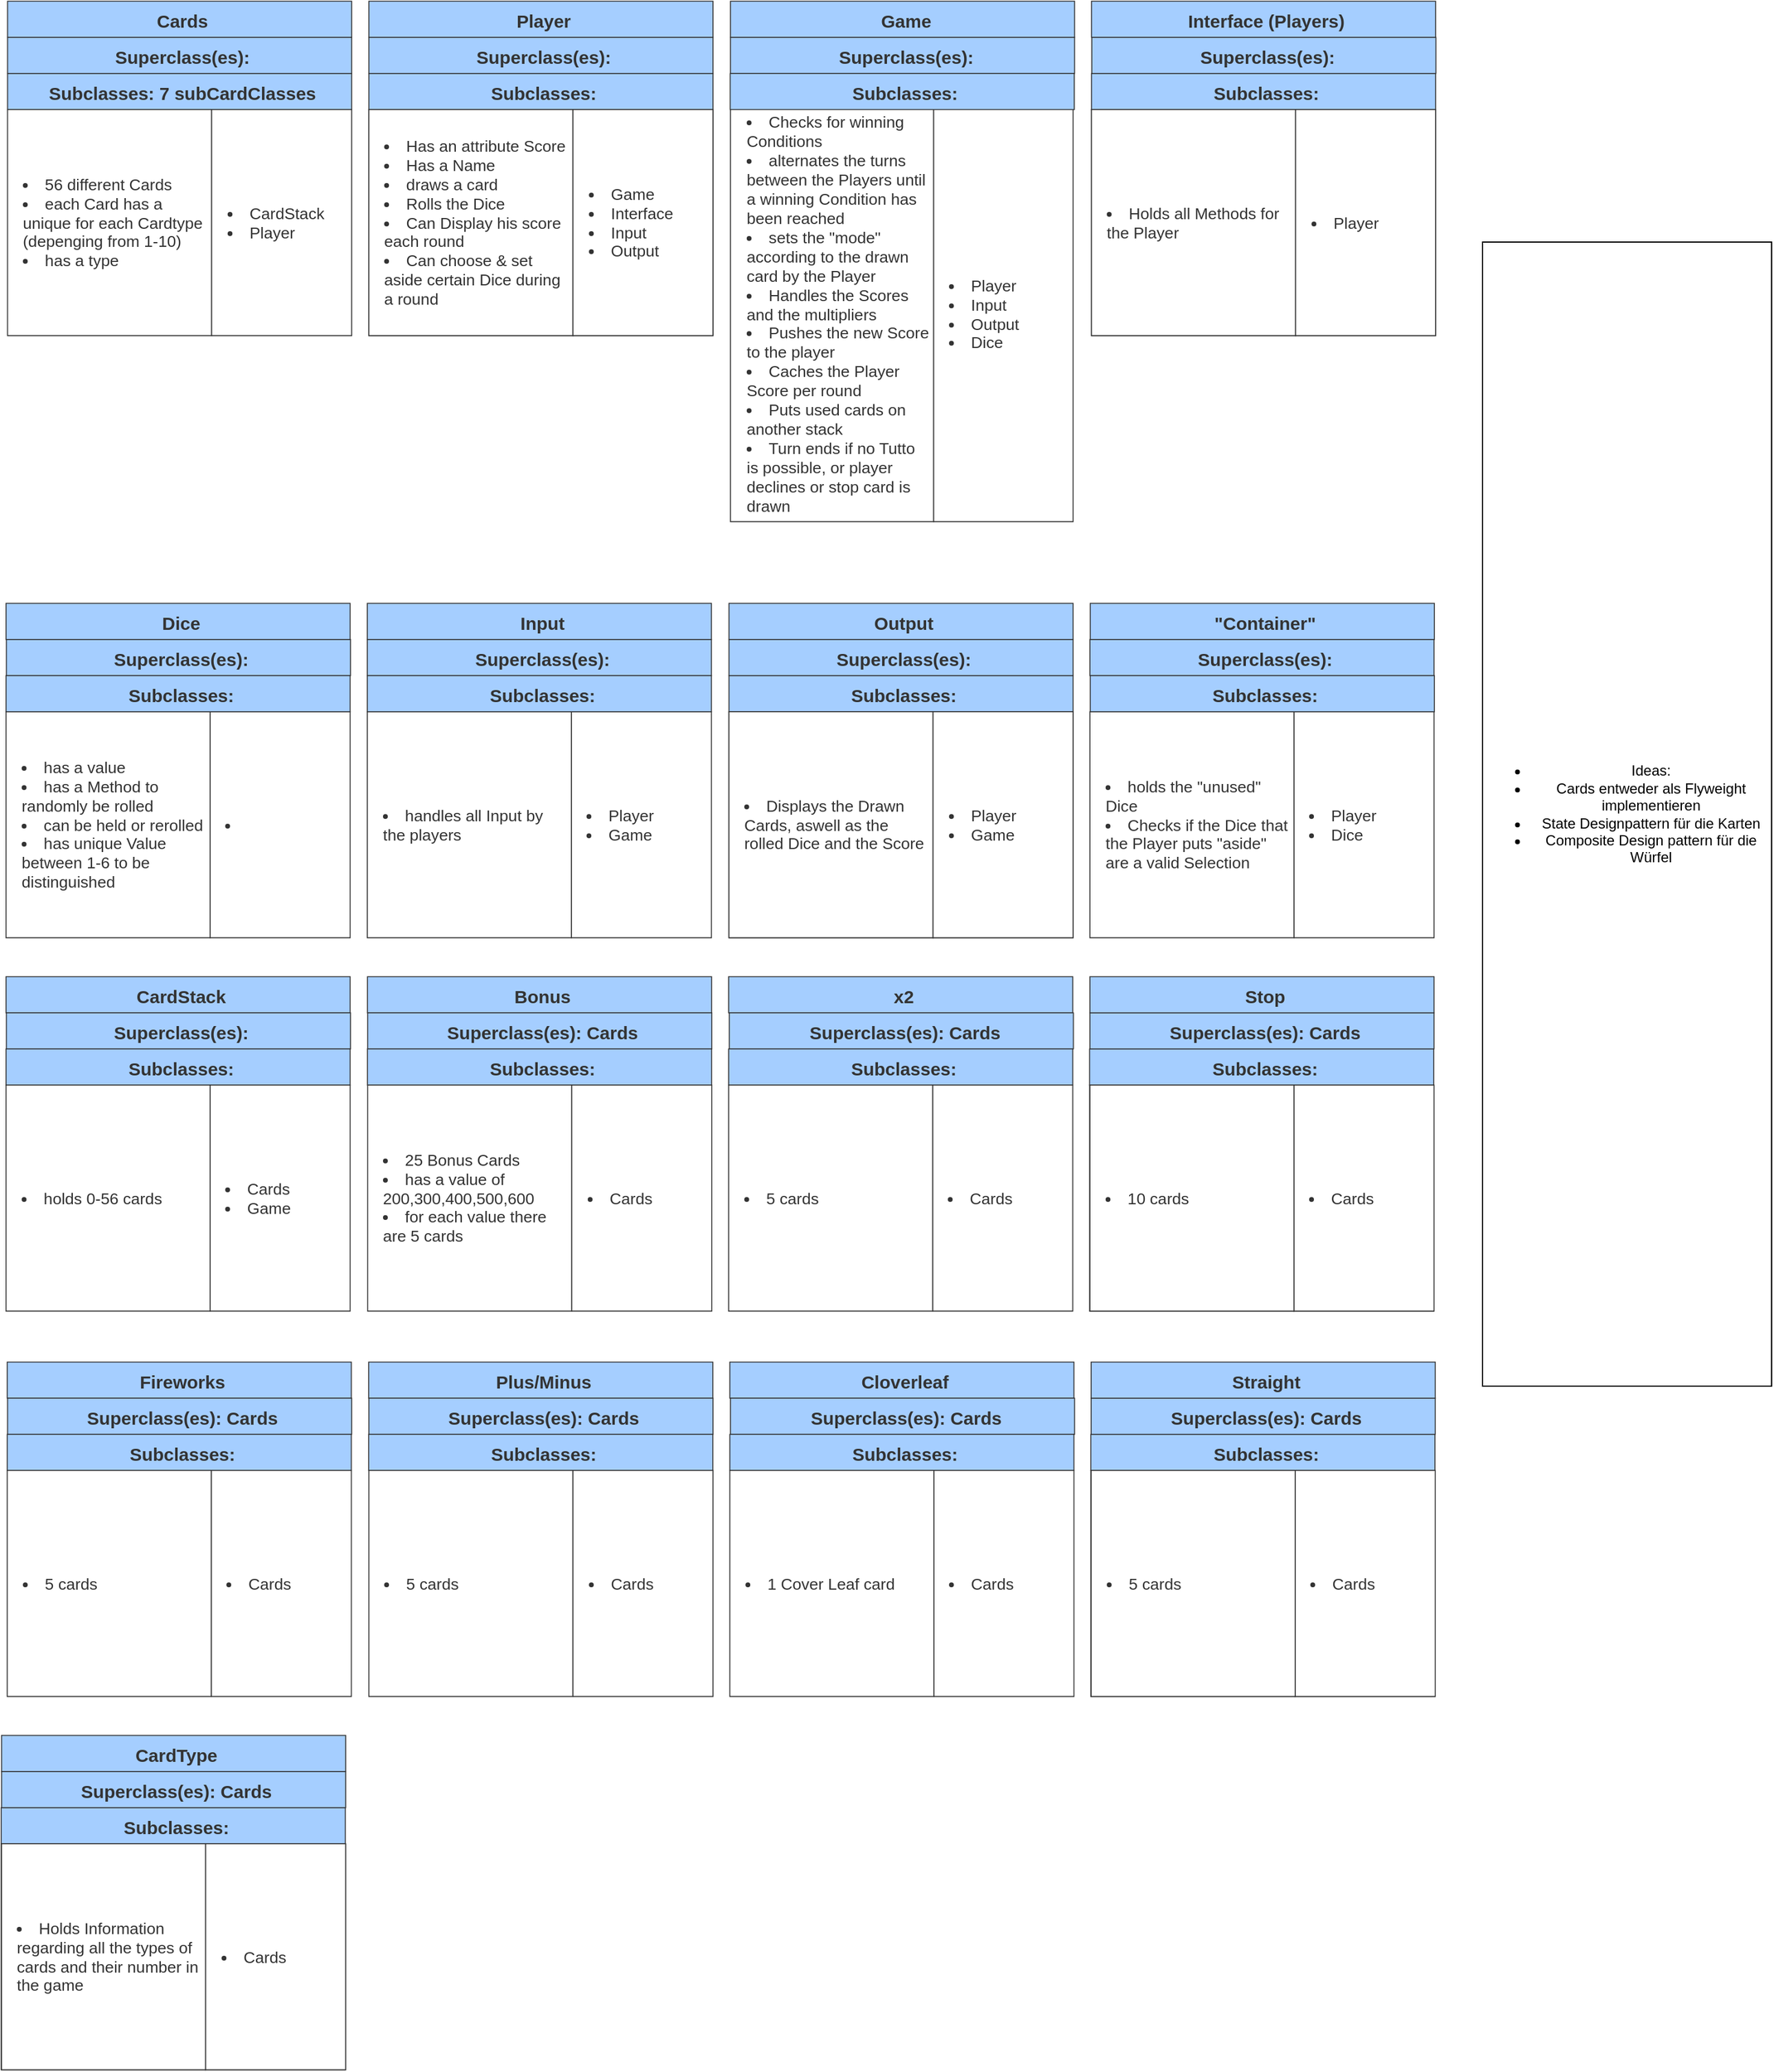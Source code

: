 <mxfile version="20.5.3" type="device"><diagram id="DtVpmX2BilBb1LRKZ0G4" name="Seite-1"><mxGraphModel dx="2062" dy="2234" grid="1" gridSize="10" guides="1" tooltips="1" connect="1" arrows="1" fold="1" page="1" pageScale="1" pageWidth="827" pageHeight="1169" math="0" shadow="0"><root><mxCell id="0"/><mxCell id="1" parent="0"/><mxCell id="c-7fdAGD610bVbhYbxDN-22" value="" style="group;dropTarget=0;pointerEvents=0;html=1;" parent="1" vertex="1"><mxGeometry x="55.27" y="-140" width="286" height="218" as="geometry"/></mxCell><mxCell id="c-7fdAGD610bVbhYbxDN-23" value="Subclasses: 7 subCardClasses" style="shape=partialRectangle;html=1;whiteSpace=wrap;connectable=0;fillColor=#a5ceff;strokeOpacity=100;fillOpacity=100;verticalAlign=middle;spacing=3.8;strokeColor=#333333;strokeWidth=0.8;fontSize=15;fontColor=#333333;fontStyle=1;spacingLeft=8.4;spacingRight=3.8;spacingTop=2.4;" parent="c-7fdAGD610bVbhYbxDN-22" vertex="1"><mxGeometry width="285.731" height="30" as="geometry"/></mxCell><mxCell id="c-7fdAGD610bVbhYbxDN-24" value="&lt;ul style=&quot;margin: 0px ; padding-left: 10px ; list-style-position: inside ; list-style-type: disc&quot;&gt;&lt;li style=&quot;text-align: left ; color: #333333 ; font-size: 13.3px&quot;&gt;56 different Cards&lt;/li&gt;&lt;li style=&quot;text-align: left ; color: #333333 ; font-size: 13.3px&quot;&gt;each Card has a unique for each Cardtype (depenging from 1-10)&lt;/li&gt;&lt;li style=&quot;text-align: left ; color: #333333 ; font-size: 13.3px&quot;&gt;has a type&lt;/li&gt;&lt;/ul&gt;" style="shape=partialRectangle;html=1;whiteSpace=wrap;connectable=0;fillColor=#ffffff;strokeOpacity=100;verticalAlign=middle;overflow=block;blockSpacing=1;spacing=3.8;strokeColor=#333333;strokeWidth=0.8;fontSize=13;" parent="c-7fdAGD610bVbhYbxDN-22" vertex="1"><mxGeometry y="30" width="169.481" height="187.695" as="geometry"/></mxCell><mxCell id="c-7fdAGD610bVbhYbxDN-25" value="&lt;ul style=&quot;margin: 0px ; padding-left: 10px ; list-style-position: inside ; list-style-type: disc&quot;&gt;&lt;li style=&quot;text-align: left ; color: #333333 ; font-size: 13.3px&quot;&gt;CardStack&lt;/li&gt;&lt;li style=&quot;text-align: left ; color: #333333 ; font-size: 13.3px&quot;&gt;Player&lt;/li&gt;&lt;/ul&gt;" style="shape=partialRectangle;html=1;whiteSpace=wrap;connectable=0;fillColor=#ffffff;strokeOpacity=100;verticalAlign=middle;overflow=block;blockSpacing=1;spacing=3.8;strokeColor=#333333;strokeWidth=0.8;fontSize=13;" parent="c-7fdAGD610bVbhYbxDN-22" vertex="1"><mxGeometry x="169.481" y="30" width="116.25" height="187.695" as="geometry"/></mxCell><mxCell id="c-7fdAGD610bVbhYbxDN-26" value="" style="group;dropTarget=0;pointerEvents=0;html=1;" parent="1" vertex="1"><mxGeometry x="355.27" y="-140" width="286" height="218" as="geometry"/></mxCell><mxCell id="c-7fdAGD610bVbhYbxDN-27" value="Subclasses:" style="shape=partialRectangle;html=1;whiteSpace=wrap;connectable=0;fillColor=#a5ceff;strokeOpacity=100;fillOpacity=100;verticalAlign=middle;spacing=3.8;strokeColor=#333333;strokeWidth=0.8;fontSize=15;fontColor=#333333;fontStyle=1;spacingLeft=8.4;spacingRight=3.8;spacingTop=2.4;" parent="c-7fdAGD610bVbhYbxDN-26" vertex="1"><mxGeometry width="285.731" height="30" as="geometry"/></mxCell><mxCell id="c-7fdAGD610bVbhYbxDN-28" value="&lt;ul style=&quot;margin: 0px; padding-left: 10px;list-style-position: inside; list-style-type:disc&quot;&gt;&lt;li style=&quot;text-align:left;color:#333333;font-size:13.3px;&quot;&gt;Responibilities&lt;/li&gt;&lt;/ul&gt;" style="shape=partialRectangle;html=1;whiteSpace=wrap;connectable=0;fillColor=#ffffff;strokeOpacity=100;verticalAlign=middle;overflow=block;blockSpacing=1;spacing=3.8;strokeColor=#333333;strokeWidth=0.8;fontSize=13;" parent="c-7fdAGD610bVbhYbxDN-26" vertex="1"><mxGeometry y="30" width="169.481" height="187.695" as="geometry"/></mxCell><mxCell id="c-7fdAGD610bVbhYbxDN-29" value="&lt;ul style=&quot;margin: 0px; padding-left: 10px;list-style-position: inside; list-style-type:disc&quot;&gt;&lt;li style=&quot;text-align:left;color:#333333;font-size:13.3px;&quot;&gt;Collaborators&lt;/li&gt;&lt;/ul&gt;" style="shape=partialRectangle;html=1;whiteSpace=wrap;connectable=0;fillColor=#ffffff;strokeOpacity=100;verticalAlign=middle;overflow=block;blockSpacing=1;spacing=3.8;strokeColor=#333333;strokeWidth=0.8;fontSize=13;" parent="c-7fdAGD610bVbhYbxDN-26" vertex="1"><mxGeometry x="169.481" y="30" width="116.25" height="187.695" as="geometry"/></mxCell><mxCell id="c-7fdAGD610bVbhYbxDN-30" value="" style="group;dropTarget=0;pointerEvents=0;html=1;" parent="1" vertex="1"><mxGeometry x="654.27" y="360" width="286" height="218" as="geometry"/></mxCell><mxCell id="c-7fdAGD610bVbhYbxDN-31" value="Subclasses:" style="shape=partialRectangle;html=1;whiteSpace=wrap;connectable=0;fillColor=#a5ceff;strokeOpacity=100;fillOpacity=100;verticalAlign=middle;spacing=3.8;strokeColor=#333333;strokeWidth=0.8;fontSize=15;fontColor=#333333;fontStyle=1;spacingLeft=8.4;spacingRight=3.8;spacingTop=2.4;" parent="c-7fdAGD610bVbhYbxDN-30" vertex="1"><mxGeometry width="285.731" height="30" as="geometry"/></mxCell><mxCell id="c-7fdAGD610bVbhYbxDN-32" value="&lt;ul style=&quot;margin: 0px; padding-left: 10px;list-style-position: inside; list-style-type:disc&quot;&gt;&lt;li style=&quot;text-align:left;color:#333333;font-size:13.3px;&quot;&gt;Responibilities&lt;/li&gt;&lt;/ul&gt;" style="shape=partialRectangle;html=1;whiteSpace=wrap;connectable=0;fillColor=#ffffff;strokeOpacity=100;verticalAlign=middle;overflow=block;blockSpacing=1;spacing=3.8;strokeColor=#333333;strokeWidth=0.8;fontSize=13;" parent="c-7fdAGD610bVbhYbxDN-30" vertex="1"><mxGeometry y="30" width="169.481" height="187.695" as="geometry"/></mxCell><mxCell id="c-7fdAGD610bVbhYbxDN-33" value="&lt;ul style=&quot;margin: 0px; padding-left: 10px;list-style-position: inside; list-style-type:disc&quot;&gt;&lt;li style=&quot;text-align:left;color:#333333;font-size:13.3px;&quot;&gt;Collaborators&lt;/li&gt;&lt;/ul&gt;" style="shape=partialRectangle;html=1;whiteSpace=wrap;connectable=0;fillColor=#ffffff;strokeOpacity=100;verticalAlign=middle;overflow=block;blockSpacing=1;spacing=3.8;strokeColor=#333333;strokeWidth=0.8;fontSize=13;" parent="c-7fdAGD610bVbhYbxDN-30" vertex="1"><mxGeometry x="169.481" y="30" width="116.25" height="187.695" as="geometry"/></mxCell><mxCell id="c-7fdAGD610bVbhYbxDN-34" value="" style="group;dropTarget=0;pointerEvents=0;html=1;" parent="1" vertex="1"><mxGeometry x="955.27" y="-140" width="286" height="218" as="geometry"/></mxCell><mxCell id="c-7fdAGD610bVbhYbxDN-35" value="Subclasses:" style="shape=partialRectangle;html=1;whiteSpace=wrap;connectable=0;fillColor=#a5ceff;strokeOpacity=100;fillOpacity=100;verticalAlign=middle;spacing=3.8;strokeColor=#333333;strokeWidth=0.8;fontSize=15;fontColor=#333333;fontStyle=1;spacingLeft=8.4;spacingRight=3.8;spacingTop=2.4;" parent="c-7fdAGD610bVbhYbxDN-34" vertex="1"><mxGeometry width="285.731" height="30" as="geometry"/></mxCell><mxCell id="c-7fdAGD610bVbhYbxDN-36" value="&lt;ul style=&quot;margin: 0px; padding-left: 10px;list-style-position: inside; list-style-type:disc&quot;&gt;&lt;li style=&quot;text-align:left;color:#333333;font-size:13.3px;&quot;&gt;Responibilities&lt;/li&gt;&lt;/ul&gt;" style="shape=partialRectangle;html=1;whiteSpace=wrap;connectable=0;fillColor=#ffffff;strokeOpacity=100;verticalAlign=middle;overflow=block;blockSpacing=1;spacing=3.8;strokeColor=#333333;strokeWidth=0.8;fontSize=13;" parent="c-7fdAGD610bVbhYbxDN-34" vertex="1"><mxGeometry y="30" width="169.481" height="187.695" as="geometry"/></mxCell><mxCell id="c-7fdAGD610bVbhYbxDN-37" value="&lt;ul style=&quot;margin: 0px; padding-left: 10px;list-style-position: inside; list-style-type:disc&quot;&gt;&lt;li style=&quot;text-align:left;color:#333333;font-size:13.3px;&quot;&gt;Collaborators&lt;/li&gt;&lt;/ul&gt;" style="shape=partialRectangle;html=1;whiteSpace=wrap;connectable=0;fillColor=#ffffff;strokeOpacity=100;verticalAlign=middle;overflow=block;blockSpacing=1;spacing=3.8;strokeColor=#333333;strokeWidth=0.8;fontSize=13;" parent="c-7fdAGD610bVbhYbxDN-34" vertex="1"><mxGeometry x="169.481" y="30" width="116.25" height="187.695" as="geometry"/></mxCell><mxCell id="c-7fdAGD610bVbhYbxDN-38" value="" style="group;dropTarget=0;pointerEvents=0;html=1;" parent="1" vertex="1"><mxGeometry x="654.27" y="360" width="286" height="218" as="geometry"/></mxCell><mxCell id="c-7fdAGD610bVbhYbxDN-40" value="&lt;ul style=&quot;margin: 0px ; padding-left: 10px ; list-style-position: inside ; list-style-type: disc&quot;&gt;&lt;li style=&quot;text-align: left ; color: #333333 ; font-size: 13.3px&quot;&gt;Displays the Drawn Cards, aswell as the rolled Dice and the Score&lt;/li&gt;&lt;/ul&gt;" style="shape=partialRectangle;html=1;whiteSpace=wrap;connectable=0;fillColor=#ffffff;strokeOpacity=100;verticalAlign=middle;overflow=block;blockSpacing=1;spacing=3.8;strokeColor=#333333;strokeWidth=0.8;fontSize=13;" parent="c-7fdAGD610bVbhYbxDN-38" vertex="1"><mxGeometry y="30" width="169.481" height="187.695" as="geometry"/></mxCell><mxCell id="c-7fdAGD610bVbhYbxDN-41" value="&lt;ul style=&quot;margin: 0px ; padding-left: 10px ; list-style-position: inside ; list-style-type: disc&quot;&gt;&lt;li style=&quot;text-align: left ; color: #333333 ; font-size: 13.3px&quot;&gt;Player&lt;/li&gt;&lt;li style=&quot;text-align: left ; color: #333333 ; font-size: 13.3px&quot;&gt;Game&lt;/li&gt;&lt;/ul&gt;" style="shape=partialRectangle;html=1;whiteSpace=wrap;connectable=0;fillColor=#ffffff;strokeOpacity=100;verticalAlign=middle;overflow=block;blockSpacing=1;spacing=3.8;strokeColor=#333333;strokeWidth=0.8;fontSize=13;" parent="c-7fdAGD610bVbhYbxDN-38" vertex="1"><mxGeometry x="169.481" y="30" width="116.25" height="187.695" as="geometry"/></mxCell><mxCell id="c-7fdAGD610bVbhYbxDN-42" value="" style="group;dropTarget=0;pointerEvents=0;html=1;" parent="1" vertex="1"><mxGeometry x="955.27" y="-140" width="286" height="218" as="geometry"/></mxCell><mxCell id="c-7fdAGD610bVbhYbxDN-44" value="&lt;ul style=&quot;margin: 0px ; padding-left: 10px ; list-style-position: inside ; list-style-type: disc&quot;&gt;&lt;li style=&quot;text-align: left ; color: #333333 ; font-size: 13.3px&quot;&gt;Holds all Methods for the Player&lt;/li&gt;&lt;/ul&gt;" style="shape=partialRectangle;html=1;whiteSpace=wrap;connectable=0;fillColor=#ffffff;strokeOpacity=100;verticalAlign=middle;overflow=block;blockSpacing=1;spacing=3.8;strokeColor=#333333;strokeWidth=0.8;fontSize=13;" parent="c-7fdAGD610bVbhYbxDN-42" vertex="1"><mxGeometry y="30" width="169.481" height="187.695" as="geometry"/></mxCell><mxCell id="c-7fdAGD610bVbhYbxDN-45" value="&lt;ul style=&quot;margin: 0px ; padding-left: 10px ; list-style-position: inside ; list-style-type: disc&quot;&gt;&lt;li style=&quot;text-align: left ; color: #333333 ; font-size: 13.3px&quot;&gt;Player&lt;/li&gt;&lt;/ul&gt;" style="shape=partialRectangle;html=1;whiteSpace=wrap;connectable=0;fillColor=#ffffff;strokeOpacity=100;verticalAlign=middle;overflow=block;blockSpacing=1;spacing=3.8;strokeColor=#333333;strokeWidth=0.8;fontSize=13;" parent="c-7fdAGD610bVbhYbxDN-42" vertex="1"><mxGeometry x="169.481" y="30" width="116.25" height="187.695" as="geometry"/></mxCell><mxCell id="c-7fdAGD610bVbhYbxDN-46" value="" style="group;dropTarget=0;pointerEvents=0;html=1;" parent="1" vertex="1"><mxGeometry x="355.27" y="-140" width="286" height="218" as="geometry"/></mxCell><mxCell id="c-7fdAGD610bVbhYbxDN-48" value="&lt;ul style=&quot;margin: 0px ; padding-left: 10px ; list-style-position: inside ; list-style-type: disc&quot;&gt;&lt;li style=&quot;text-align: left ; color: #333333 ; font-size: 13.3px&quot;&gt;Has an attribute Score&lt;/li&gt;&lt;li style=&quot;text-align: left ; color: #333333 ; font-size: 13.3px&quot;&gt;Has a Name&lt;/li&gt;&lt;li style=&quot;text-align: left ; color: #333333 ; font-size: 13.3px&quot;&gt;draws a card&lt;/li&gt;&lt;li style=&quot;text-align: left ; color: #333333 ; font-size: 13.3px&quot;&gt;Rolls the Dice&lt;/li&gt;&lt;li style=&quot;text-align: left ; color: #333333 ; font-size: 13.3px&quot;&gt;Can Display his score each round&lt;/li&gt;&lt;li style=&quot;text-align: left ; color: #333333 ; font-size: 13.3px&quot;&gt;Can choose &amp;amp; set aside certain Dice during a round&lt;/li&gt;&lt;/ul&gt;" style="shape=partialRectangle;html=1;whiteSpace=wrap;connectable=0;fillColor=#ffffff;strokeOpacity=100;verticalAlign=middle;overflow=block;blockSpacing=1;spacing=3.8;strokeColor=#333333;strokeWidth=0.8;fontSize=13;" parent="c-7fdAGD610bVbhYbxDN-46" vertex="1"><mxGeometry y="30" width="169.481" height="187.695" as="geometry"/></mxCell><mxCell id="c-7fdAGD610bVbhYbxDN-49" value="&lt;ul style=&quot;margin: 0px ; padding-left: 10px ; list-style-position: inside ; list-style-type: disc&quot;&gt;&lt;li style=&quot;text-align: left ; color: #333333 ; font-size: 13.3px&quot;&gt;Game&lt;/li&gt;&lt;li style=&quot;text-align: left ; color: #333333 ; font-size: 13.3px&quot;&gt;Interface&lt;/li&gt;&lt;li style=&quot;text-align: left ; color: #333333 ; font-size: 13.3px&quot;&gt;Input&amp;nbsp;&lt;/li&gt;&lt;li style=&quot;text-align: left ; color: #333333 ; font-size: 13.3px&quot;&gt;Output&lt;/li&gt;&lt;/ul&gt;" style="shape=partialRectangle;html=1;whiteSpace=wrap;connectable=0;fillColor=#ffffff;strokeOpacity=100;verticalAlign=middle;overflow=block;blockSpacing=1;spacing=3.8;strokeColor=#333333;strokeWidth=0.8;fontSize=13;" parent="c-7fdAGD610bVbhYbxDN-46" vertex="1"><mxGeometry x="169.481" y="30" width="116.25" height="187.695" as="geometry"/></mxCell><mxCell id="c-7fdAGD610bVbhYbxDN-50" value="" style="group;dropTarget=0;pointerEvents=0;html=1;" parent="1" vertex="1"><mxGeometry x="54" y="360" width="286" height="218" as="geometry"/></mxCell><mxCell id="c-7fdAGD610bVbhYbxDN-52" value="&lt;ul style=&quot;margin: 0px ; padding-left: 10px ; list-style-position: inside ; list-style-type: disc&quot;&gt;&lt;li style=&quot;text-align: left ; color: #333333 ; font-size: 13.3px&quot;&gt;has a value&lt;/li&gt;&lt;li style=&quot;text-align: left ; color: #333333 ; font-size: 13.3px&quot;&gt;has a Method to randomly be rolled&lt;/li&gt;&lt;li style=&quot;text-align: left ; color: #333333 ; font-size: 13.3px&quot;&gt;can be held or rerolled&lt;/li&gt;&lt;li style=&quot;text-align: left ; color: #333333 ; font-size: 13.3px&quot;&gt;has unique Value between 1-6 to be distinguished&lt;/li&gt;&lt;/ul&gt;" style="shape=partialRectangle;html=1;whiteSpace=wrap;connectable=0;fillColor=#ffffff;strokeOpacity=100;verticalAlign=middle;overflow=block;blockSpacing=1;spacing=3.8;strokeColor=#333333;strokeWidth=0.8;fontSize=13;" parent="c-7fdAGD610bVbhYbxDN-50" vertex="1"><mxGeometry y="30" width="169.481" height="187.695" as="geometry"/></mxCell><mxCell id="c-7fdAGD610bVbhYbxDN-53" value="&lt;ul style=&quot;margin: 0px ; padding-left: 10px ; list-style-position: inside ; list-style-type: disc&quot;&gt;&lt;li style=&quot;text-align: left ; color: #333333 ; font-size: 13.3px&quot;&gt;&lt;br&gt;&lt;/li&gt;&lt;/ul&gt;" style="shape=partialRectangle;html=1;whiteSpace=wrap;connectable=0;fillColor=#ffffff;strokeOpacity=100;verticalAlign=middle;overflow=block;blockSpacing=1;spacing=3.8;strokeColor=#333333;strokeWidth=0.8;fontSize=13;" parent="c-7fdAGD610bVbhYbxDN-50" vertex="1"><mxGeometry x="169.481" y="30" width="116.25" height="187.695" as="geometry"/></mxCell><mxCell id="c-7fdAGD610bVbhYbxDN-54" value="" style="group;dropTarget=0;pointerEvents=0;html=1;" parent="1" vertex="1"><mxGeometry x="655.27" y="-140" width="284.73" height="400" as="geometry"/></mxCell><mxCell id="c-7fdAGD610bVbhYbxDN-56" value="&lt;ul style=&quot;margin: 0px ; padding-left: 10px ; list-style-position: inside ; list-style-type: disc&quot;&gt;&lt;li style=&quot;text-align: left ; color: #333333 ; font-size: 13.3px&quot;&gt;Checks for winning Conditions&lt;/li&gt;&lt;li style=&quot;text-align: left ; color: #333333 ; font-size: 13.3px&quot;&gt;alternates the turns between the Players until a winning Condition has been reached&lt;/li&gt;&lt;li style=&quot;text-align: left ; color: #333333 ; font-size: 13.3px&quot;&gt;sets the &quot;mode&quot; according to the drawn card by the Player&lt;/li&gt;&lt;li style=&quot;text-align: left ; color: #333333 ; font-size: 13.3px&quot;&gt;Handles the Scores and the multipliers&lt;/li&gt;&lt;li style=&quot;text-align: left ; color: #333333 ; font-size: 13.3px&quot;&gt;Pushes the new Score to the player&lt;/li&gt;&lt;li style=&quot;text-align: left ; color: #333333 ; font-size: 13.3px&quot;&gt;Caches the Player Score per round&lt;/li&gt;&lt;li style=&quot;text-align: left ; color: #333333 ; font-size: 13.3px&quot;&gt;Puts used cards on another stack&lt;/li&gt;&lt;li style=&quot;text-align: left ; color: #333333 ; font-size: 13.3px&quot;&gt;Turn ends if no Tutto is possible, or player declines or stop card is drawn&lt;/li&gt;&lt;/ul&gt;" style="shape=partialRectangle;html=1;whiteSpace=wrap;connectable=0;fillColor=#ffffff;strokeOpacity=100;verticalAlign=middle;overflow=block;blockSpacing=1;spacing=3.8;strokeColor=#333333;strokeWidth=0.8;fontSize=13;" parent="c-7fdAGD610bVbhYbxDN-54" vertex="1"><mxGeometry x="0.27" y="27.801" width="168.729" height="344.394" as="geometry"/></mxCell><mxCell id="c-7fdAGD610bVbhYbxDN-57" value="&lt;ul style=&quot;margin: 0px ; padding-left: 10px ; list-style-position: inside ; list-style-type: disc&quot;&gt;&lt;li style=&quot;text-align: left ; color: #333333 ; font-size: 13.3px&quot;&gt;Player&lt;/li&gt;&lt;li style=&quot;text-align: left ; color: #333333 ; font-size: 13.3px&quot;&gt;Input&lt;/li&gt;&lt;li style=&quot;text-align: left ; color: #333333 ; font-size: 13.3px&quot;&gt;Output&lt;/li&gt;&lt;li style=&quot;text-align: left ; color: #333333 ; font-size: 13.3px&quot;&gt;Dice&lt;/li&gt;&lt;/ul&gt;" style="shape=partialRectangle;html=1;whiteSpace=wrap;connectable=0;fillColor=#ffffff;strokeOpacity=100;verticalAlign=middle;overflow=block;blockSpacing=1;spacing=3.8;strokeColor=#333333;strokeWidth=0.8;fontSize=13;" parent="c-7fdAGD610bVbhYbxDN-54" vertex="1"><mxGeometry x="168.999" y="27.801" width="115.734" height="344.394" as="geometry"/></mxCell><mxCell id="c-7fdAGD610bVbhYbxDN-58" value="" style="group;dropTarget=0;pointerEvents=0;html=1;" parent="1" vertex="1"><mxGeometry x="954" y="360" width="286" height="218" as="geometry"/></mxCell><mxCell id="c-7fdAGD610bVbhYbxDN-60" value="&lt;ul style=&quot;margin: 0px ; padding-left: 10px ; list-style-position: inside ; list-style-type: disc&quot;&gt;&lt;li style=&quot;text-align: left ; color: #333333 ; font-size: 13.3px&quot;&gt;holds the &quot;unused&quot; Dice&lt;/li&gt;&lt;li style=&quot;text-align: left ; color: #333333 ; font-size: 13.3px&quot;&gt;Checks if the Dice that the Player puts &quot;aside&quot; are a valid Selection&lt;/li&gt;&lt;/ul&gt;" style="shape=partialRectangle;html=1;whiteSpace=wrap;connectable=0;fillColor=#ffffff;strokeOpacity=100;verticalAlign=middle;overflow=block;blockSpacing=1;spacing=3.8;strokeColor=#333333;strokeWidth=0.8;fontSize=13;" parent="c-7fdAGD610bVbhYbxDN-58" vertex="1"><mxGeometry y="30" width="169.481" height="187.695" as="geometry"/></mxCell><mxCell id="c-7fdAGD610bVbhYbxDN-61" value="&lt;div style=&quot;text-align: left&quot;&gt;&lt;ul style=&quot;text-align: center; margin: 0px; padding-left: 10px; list-style-position: inside;&quot;&gt;&lt;li style=&quot;text-align: left; color: rgb(51, 51, 51); font-size: 13.3px;&quot;&gt;Player&lt;/li&gt;&lt;li style=&quot;text-align: left; color: rgb(51, 51, 51); font-size: 13.3px;&quot;&gt;Dice&lt;/li&gt;&lt;/ul&gt;&lt;/div&gt;" style="shape=partialRectangle;html=1;whiteSpace=wrap;connectable=0;fillColor=#ffffff;strokeOpacity=100;verticalAlign=middle;overflow=block;blockSpacing=1;spacing=3.8;strokeColor=#333333;strokeWidth=0.8;fontSize=13;" parent="c-7fdAGD610bVbhYbxDN-58" vertex="1"><mxGeometry x="169.481" y="30" width="116.25" height="187.695" as="geometry"/></mxCell><mxCell id="c-7fdAGD610bVbhYbxDN-62" value="" style="group;dropTarget=0;pointerEvents=0;html=1;" parent="1" vertex="1"><mxGeometry x="354" y="360" width="286" height="218" as="geometry"/></mxCell><mxCell id="c-7fdAGD610bVbhYbxDN-64" value="&lt;ul style=&quot;margin: 0px ; padding-left: 10px ; list-style-position: inside ; list-style-type: disc&quot;&gt;&lt;li style=&quot;text-align: left ; color: #333333 ; font-size: 13.3px&quot;&gt;handles all Input by the players&lt;/li&gt;&lt;/ul&gt;" style="shape=partialRectangle;html=1;whiteSpace=wrap;connectable=0;fillColor=#ffffff;strokeOpacity=100;verticalAlign=middle;overflow=block;blockSpacing=1;spacing=3.8;strokeColor=#333333;strokeWidth=0.8;fontSize=13;" parent="c-7fdAGD610bVbhYbxDN-62" vertex="1"><mxGeometry y="30" width="169.481" height="187.695" as="geometry"/></mxCell><mxCell id="c-7fdAGD610bVbhYbxDN-65" value="&lt;ul style=&quot;margin: 0px ; padding-left: 10px ; list-style-position: inside ; list-style-type: disc&quot;&gt;&lt;li style=&quot;text-align: left ; color: #333333 ; font-size: 13.3px&quot;&gt;Player&lt;/li&gt;&lt;li style=&quot;text-align: left ; color: #333333 ; font-size: 13.3px&quot;&gt;Game&lt;/li&gt;&lt;/ul&gt;" style="shape=partialRectangle;html=1;whiteSpace=wrap;connectable=0;fillColor=#ffffff;strokeOpacity=100;verticalAlign=middle;overflow=block;blockSpacing=1;spacing=3.8;strokeColor=#333333;strokeWidth=0.8;fontSize=13;" parent="c-7fdAGD610bVbhYbxDN-62" vertex="1"><mxGeometry x="169.481" y="30" width="116.25" height="187.695" as="geometry"/></mxCell><mxCell id="c-7fdAGD610bVbhYbxDN-82" value="Superclass(es):" style="shape=partialRectangle;html=1;whiteSpace=wrap;connectable=0;fillColor=#a5ceff;strokeOpacity=100;fillOpacity=100;verticalAlign=middle;spacing=3.8;strokeColor=#333333;strokeWidth=0.8;fontSize=15;fontColor=#333333;fontStyle=1;spacingLeft=8.4;spacingRight=3.8;spacingTop=2.4;" parent="1" vertex="1"><mxGeometry x="55.27" y="-170" width="285.731" height="30" as="geometry"/></mxCell><mxCell id="c-7fdAGD610bVbhYbxDN-83" value="Cards" style="shape=partialRectangle;html=1;whiteSpace=wrap;connectable=0;fillColor=#a5ceff;strokeOpacity=100;fillOpacity=100;verticalAlign=middle;spacing=3.8;strokeColor=#333333;strokeWidth=0.8;fontSize=15;fontColor=#333333;fontStyle=1;spacingLeft=8.4;spacingRight=3.8;spacingTop=2.4;" parent="1" vertex="1"><mxGeometry x="55.27" y="-200" width="285.731" height="30" as="geometry"/></mxCell><mxCell id="c-7fdAGD610bVbhYbxDN-84" value="Superclass(es):" style="shape=partialRectangle;html=1;whiteSpace=wrap;connectable=0;fillColor=#a5ceff;strokeOpacity=100;fillOpacity=100;verticalAlign=middle;spacing=3.8;strokeColor=#333333;strokeWidth=0.8;fontSize=15;fontColor=#333333;fontStyle=1;spacingLeft=8.4;spacingRight=3.8;spacingTop=2.4;" parent="1" vertex="1"><mxGeometry x="355.27" y="-170" width="285.731" height="30" as="geometry"/></mxCell><mxCell id="c-7fdAGD610bVbhYbxDN-85" value="Superclass(es):" style="shape=partialRectangle;html=1;whiteSpace=wrap;connectable=0;fillColor=#a5ceff;strokeOpacity=100;fillOpacity=100;verticalAlign=middle;spacing=3.8;strokeColor=#333333;strokeWidth=0.8;fontSize=15;fontColor=#333333;fontStyle=1;spacingLeft=8.4;spacingRight=3.8;spacingTop=2.4;" parent="1" vertex="1"><mxGeometry x="654.27" y="330" width="285.731" height="30" as="geometry"/></mxCell><mxCell id="c-7fdAGD610bVbhYbxDN-86" value="Superclass(es):" style="shape=partialRectangle;html=1;whiteSpace=wrap;connectable=0;fillColor=#a5ceff;strokeOpacity=100;fillOpacity=100;verticalAlign=middle;spacing=3.8;strokeColor=#333333;strokeWidth=0.8;fontSize=15;fontColor=#333333;fontStyle=1;spacingLeft=8.4;spacingRight=3.8;spacingTop=2.4;" parent="1" vertex="1"><mxGeometry x="955.54" y="-170" width="285.731" height="30" as="geometry"/></mxCell><mxCell id="c-7fdAGD610bVbhYbxDN-47" value="Player" style="shape=partialRectangle;html=1;whiteSpace=wrap;connectable=0;fillColor=#a5ceff;strokeOpacity=100;fillOpacity=100;verticalAlign=middle;spacing=3.8;strokeColor=#333333;strokeWidth=0.8;fontSize=15;fontColor=#333333;fontStyle=1;spacingLeft=8.4;spacingRight=3.8;spacingTop=2.4;" parent="1" vertex="1"><mxGeometry x="355.27" y="-200" width="285.731" height="30" as="geometry"/></mxCell><mxCell id="c-7fdAGD610bVbhYbxDN-39" value="Output" style="shape=partialRectangle;html=1;whiteSpace=wrap;connectable=0;fillColor=#a5ceff;strokeOpacity=100;fillOpacity=100;verticalAlign=middle;spacing=3.8;strokeColor=#333333;strokeWidth=0.8;fontSize=15;fontColor=#333333;fontStyle=1;spacingLeft=8.4;spacingRight=3.8;spacingTop=2.4;" parent="1" vertex="1"><mxGeometry x="654.27" y="300" width="285.731" height="30" as="geometry"/></mxCell><mxCell id="c-7fdAGD610bVbhYbxDN-43" value="Interface (Players)" style="shape=partialRectangle;html=1;whiteSpace=wrap;connectable=0;fillColor=#a5ceff;strokeOpacity=100;fillOpacity=100;verticalAlign=middle;spacing=3.8;strokeColor=#333333;strokeWidth=0.8;fontSize=15;fontColor=#333333;fontStyle=1;spacingLeft=8.4;spacingRight=3.8;spacingTop=2.4;" parent="1" vertex="1"><mxGeometry x="955.27" y="-200" width="285.731" height="30" as="geometry"/></mxCell><mxCell id="c-7fdAGD610bVbhYbxDN-87" value="Superclass(es):" style="shape=partialRectangle;html=1;whiteSpace=wrap;connectable=0;fillColor=#a5ceff;strokeOpacity=100;fillOpacity=100;verticalAlign=middle;spacing=3.8;strokeColor=#333333;strokeWidth=0.8;fontSize=15;fontColor=#333333;fontStyle=1;spacingLeft=8.4;spacingRight=3.8;spacingTop=2.4;" parent="1" vertex="1"><mxGeometry x="54.27" y="330" width="285.731" height="30" as="geometry"/></mxCell><mxCell id="c-7fdAGD610bVbhYbxDN-88" value="Superclass(es):" style="shape=partialRectangle;html=1;whiteSpace=wrap;connectable=0;fillColor=#a5ceff;strokeOpacity=100;fillOpacity=100;verticalAlign=middle;spacing=3.8;strokeColor=#333333;strokeWidth=0.8;fontSize=15;fontColor=#333333;fontStyle=1;spacingLeft=8.4;spacingRight=3.8;spacingTop=2.4;" parent="1" vertex="1"><mxGeometry x="354" y="330" width="285.731" height="30" as="geometry"/></mxCell><mxCell id="c-7fdAGD610bVbhYbxDN-89" value="Superclass(es):" style="shape=partialRectangle;html=1;whiteSpace=wrap;connectable=0;fillColor=#a5ceff;strokeOpacity=100;fillOpacity=100;verticalAlign=middle;spacing=3.8;strokeColor=#333333;strokeWidth=0.8;fontSize=15;fontColor=#333333;fontStyle=1;spacingLeft=8.4;spacingRight=3.8;spacingTop=2.4;" parent="1" vertex="1"><mxGeometry x="655.54" y="-170" width="285.731" height="30" as="geometry"/></mxCell><mxCell id="c-7fdAGD610bVbhYbxDN-90" value="Superclass(es):" style="shape=partialRectangle;html=1;whiteSpace=wrap;connectable=0;fillColor=#a5ceff;strokeOpacity=100;fillOpacity=100;verticalAlign=middle;spacing=3.8;strokeColor=#333333;strokeWidth=0.8;fontSize=15;fontColor=#333333;fontStyle=1;spacingLeft=8.4;spacingRight=3.8;spacingTop=2.4;" parent="1" vertex="1"><mxGeometry x="954" y="330" width="285.731" height="30" as="geometry"/></mxCell><mxCell id="c-7fdAGD610bVbhYbxDN-51" value="Dice" style="shape=partialRectangle;html=1;whiteSpace=wrap;connectable=0;fillColor=#a5ceff;strokeOpacity=100;fillOpacity=100;verticalAlign=middle;spacing=3.8;strokeColor=#333333;strokeWidth=0.8;fontSize=15;fontColor=#333333;fontStyle=1;spacingLeft=8.4;spacingRight=3.8;spacingTop=2.4;" parent="1" vertex="1"><mxGeometry x="54" y="300" width="285.731" height="30" as="geometry"/></mxCell><mxCell id="c-7fdAGD610bVbhYbxDN-63" value="Input" style="shape=partialRectangle;html=1;whiteSpace=wrap;connectable=0;fillColor=#a5ceff;strokeOpacity=100;fillOpacity=100;verticalAlign=middle;spacing=3.8;strokeColor=#333333;strokeWidth=0.8;fontSize=15;fontColor=#333333;fontStyle=1;spacingLeft=8.4;spacingRight=3.8;spacingTop=2.4;" parent="1" vertex="1"><mxGeometry x="354" y="300" width="285.731" height="30" as="geometry"/></mxCell><mxCell id="c-7fdAGD610bVbhYbxDN-55" value="Game" style="shape=partialRectangle;html=1;whiteSpace=wrap;connectable=0;fillColor=#a5ceff;strokeOpacity=100;fillOpacity=100;verticalAlign=middle;spacing=3.8;strokeColor=#333333;strokeWidth=0.8;fontSize=15;fontColor=#333333;fontStyle=1;spacingLeft=8.4;spacingRight=3.8;spacingTop=2.4;" parent="1" vertex="1"><mxGeometry x="655.54" y="-200" width="285.731" height="30" as="geometry"/></mxCell><mxCell id="c-7fdAGD610bVbhYbxDN-59" value="&quot;Container&quot;" style="shape=partialRectangle;html=1;whiteSpace=wrap;connectable=0;fillColor=#a5ceff;strokeOpacity=100;fillOpacity=100;verticalAlign=middle;spacing=3.8;strokeColor=#333333;strokeWidth=0.8;fontSize=15;fontColor=#333333;fontStyle=1;spacingLeft=8.4;spacingRight=3.8;spacingTop=2.4;" parent="1" vertex="1"><mxGeometry x="954.27" y="300" width="285.731" height="30" as="geometry"/></mxCell><mxCell id="c-7fdAGD610bVbhYbxDN-91" value="Subclasses:" style="shape=partialRectangle;html=1;whiteSpace=wrap;connectable=0;fillColor=#a5ceff;strokeOpacity=100;fillOpacity=100;verticalAlign=middle;spacing=3.8;strokeColor=#333333;strokeWidth=0.8;fontSize=15;fontColor=#333333;fontStyle=1;spacingLeft=8.4;spacingRight=3.8;spacingTop=2.4;" parent="1" vertex="1"><mxGeometry x="54" y="360" width="285.731" height="30" as="geometry"/></mxCell><mxCell id="c-7fdAGD610bVbhYbxDN-92" value="Subclasses:" style="shape=partialRectangle;html=1;whiteSpace=wrap;connectable=0;fillColor=#a5ceff;strokeOpacity=100;fillOpacity=100;verticalAlign=middle;spacing=3.8;strokeColor=#333333;strokeWidth=0.8;fontSize=15;fontColor=#333333;fontStyle=1;spacingLeft=8.4;spacingRight=3.8;spacingTop=2.4;" parent="1" vertex="1"><mxGeometry x="354" y="360" width="285.731" height="30" as="geometry"/></mxCell><mxCell id="c-7fdAGD610bVbhYbxDN-93" value="Subclasses:" style="shape=partialRectangle;html=1;whiteSpace=wrap;connectable=0;fillColor=#a5ceff;strokeOpacity=100;fillOpacity=100;verticalAlign=middle;spacing=3.8;strokeColor=#333333;strokeWidth=0.8;fontSize=15;fontColor=#333333;fontStyle=1;spacingLeft=8.4;spacingRight=3.8;spacingTop=2.4;" parent="1" vertex="1"><mxGeometry x="655.27" y="-140" width="285.731" height="30" as="geometry"/></mxCell><mxCell id="c-7fdAGD610bVbhYbxDN-94" value="Subclasses:" style="shape=partialRectangle;html=1;whiteSpace=wrap;connectable=0;fillColor=#a5ceff;strokeOpacity=100;fillOpacity=100;verticalAlign=middle;spacing=3.8;strokeColor=#333333;strokeWidth=0.8;fontSize=15;fontColor=#333333;fontStyle=1;spacingLeft=8.4;spacingRight=3.8;spacingTop=2.4;" parent="1" vertex="1"><mxGeometry x="954.27" y="360" width="285.731" height="30" as="geometry"/></mxCell><mxCell id="c-7fdAGD610bVbhYbxDN-101" value="" style="group;dropTarget=0;pointerEvents=0;html=1;" parent="1" vertex="1"><mxGeometry x="953.73" y="670" width="286" height="218" as="geometry"/></mxCell><mxCell id="c-7fdAGD610bVbhYbxDN-102" value="Subclasses:" style="shape=partialRectangle;html=1;whiteSpace=wrap;connectable=0;fillColor=#a5ceff;strokeOpacity=100;fillOpacity=100;verticalAlign=middle;spacing=3.8;strokeColor=#333333;strokeWidth=0.8;fontSize=15;fontColor=#333333;fontStyle=1;spacingLeft=8.4;spacingRight=3.8;spacingTop=2.4;" parent="c-7fdAGD610bVbhYbxDN-101" vertex="1"><mxGeometry width="285.731" height="30" as="geometry"/></mxCell><mxCell id="c-7fdAGD610bVbhYbxDN-103" value="&lt;ul style=&quot;margin: 0px; padding-left: 10px;list-style-position: inside; list-style-type:disc&quot;&gt;&lt;li style=&quot;text-align:left;color:#333333;font-size:13.3px;&quot;&gt;Responibilities&lt;/li&gt;&lt;/ul&gt;" style="shape=partialRectangle;html=1;whiteSpace=wrap;connectable=0;fillColor=#ffffff;strokeOpacity=100;verticalAlign=middle;overflow=block;blockSpacing=1;spacing=3.8;strokeColor=#333333;strokeWidth=0.8;fontSize=13;" parent="c-7fdAGD610bVbhYbxDN-101" vertex="1"><mxGeometry y="30" width="169.481" height="187.695" as="geometry"/></mxCell><mxCell id="c-7fdAGD610bVbhYbxDN-104" value="&lt;ul style=&quot;margin: 0px; padding-left: 10px;list-style-position: inside; list-style-type:disc&quot;&gt;&lt;li style=&quot;text-align:left;color:#333333;font-size:13.3px;&quot;&gt;Collaborators&lt;/li&gt;&lt;/ul&gt;" style="shape=partialRectangle;html=1;whiteSpace=wrap;connectable=0;fillColor=#ffffff;strokeOpacity=100;verticalAlign=middle;overflow=block;blockSpacing=1;spacing=3.8;strokeColor=#333333;strokeWidth=0.8;fontSize=13;" parent="c-7fdAGD610bVbhYbxDN-101" vertex="1"><mxGeometry x="169.481" y="30" width="116.25" height="187.695" as="geometry"/></mxCell><mxCell id="c-7fdAGD610bVbhYbxDN-105" value="" style="group;dropTarget=0;pointerEvents=0;html=1;" parent="1" vertex="1"><mxGeometry x="954" y="670" width="286" height="218" as="geometry"/></mxCell><mxCell id="c-7fdAGD610bVbhYbxDN-106" value="&lt;ul style=&quot;margin: 0px ; padding-left: 10px ; list-style-position: inside ; list-style-type: disc&quot;&gt;&lt;li style=&quot;text-align: left ; color: #333333 ; font-size: 13.3px&quot;&gt;10 cards&lt;/li&gt;&lt;/ul&gt;" style="shape=partialRectangle;html=1;whiteSpace=wrap;connectable=0;fillColor=#ffffff;strokeOpacity=100;verticalAlign=middle;overflow=block;blockSpacing=1;spacing=3.8;strokeColor=#333333;strokeWidth=0.8;fontSize=13;" parent="c-7fdAGD610bVbhYbxDN-105" vertex="1"><mxGeometry y="30" width="169.481" height="187.695" as="geometry"/></mxCell><mxCell id="c-7fdAGD610bVbhYbxDN-107" value="&lt;ul style=&quot;margin: 0px; padding-left: 10px;list-style-position: inside; list-style-type:disc&quot;&gt;&lt;li style=&quot;text-align:left;color:#333333;font-size:13.3px;&quot;&gt;Cards&lt;/li&gt;&lt;/ul&gt;" style="shape=partialRectangle;html=1;whiteSpace=wrap;connectable=0;fillColor=#ffffff;strokeOpacity=100;verticalAlign=middle;overflow=block;blockSpacing=1;spacing=3.8;strokeColor=#333333;strokeWidth=0.8;fontSize=13;" parent="c-7fdAGD610bVbhYbxDN-105" vertex="1"><mxGeometry x="169.481" y="30" width="116.25" height="187.695" as="geometry"/></mxCell><mxCell id="c-7fdAGD610bVbhYbxDN-108" value="Superclass(es): Cards" style="shape=partialRectangle;html=1;whiteSpace=wrap;connectable=0;fillColor=#a5ceff;strokeOpacity=100;fillOpacity=100;verticalAlign=middle;spacing=3.8;strokeColor=#333333;strokeWidth=0.8;fontSize=15;fontColor=#333333;fontStyle=1;spacingLeft=8.4;spacingRight=3.8;spacingTop=2.4;" parent="1" vertex="1"><mxGeometry x="954" y="640" width="285.731" height="30" as="geometry"/></mxCell><mxCell id="c-7fdAGD610bVbhYbxDN-109" value="Stop" style="shape=partialRectangle;html=1;whiteSpace=wrap;connectable=0;fillColor=#a5ceff;strokeOpacity=100;fillOpacity=100;verticalAlign=middle;spacing=3.8;strokeColor=#333333;strokeWidth=0.8;fontSize=15;fontColor=#333333;fontStyle=1;spacingLeft=8.4;spacingRight=3.8;spacingTop=2.4;" parent="1" vertex="1"><mxGeometry x="954" y="610" width="285.731" height="30" as="geometry"/></mxCell><mxCell id="2" value="CardStack" style="shape=partialRectangle;html=1;whiteSpace=wrap;connectable=0;fillColor=#a5ceff;strokeOpacity=100;fillOpacity=100;verticalAlign=middle;spacing=3.8;strokeColor=#333333;strokeWidth=0.8;fontSize=15;fontColor=#333333;fontStyle=1;spacingLeft=8.4;spacingRight=3.8;spacingTop=2.4;" parent="1" vertex="1"><mxGeometry x="54" y="610" width="285.731" height="30" as="geometry"/></mxCell><mxCell id="3" value="Superclass(es):" style="shape=partialRectangle;html=1;whiteSpace=wrap;connectable=0;fillColor=#a5ceff;strokeOpacity=100;fillOpacity=100;verticalAlign=middle;spacing=3.8;strokeColor=#333333;strokeWidth=0.8;fontSize=15;fontColor=#333333;fontStyle=1;spacingLeft=8.4;spacingRight=3.8;spacingTop=2.4;" parent="1" vertex="1"><mxGeometry x="54.27" y="640" width="285.731" height="30" as="geometry"/></mxCell><mxCell id="4" value="Subclasses:" style="shape=partialRectangle;html=1;whiteSpace=wrap;connectable=0;fillColor=#a5ceff;strokeOpacity=100;fillOpacity=100;verticalAlign=middle;spacing=3.8;strokeColor=#333333;strokeWidth=0.8;fontSize=15;fontColor=#333333;fontStyle=1;spacingLeft=8.4;spacingRight=3.8;spacingTop=2.4;" parent="1" vertex="1"><mxGeometry x="54" y="670" width="285.731" height="30" as="geometry"/></mxCell><mxCell id="5" value="" style="group;dropTarget=0;pointerEvents=0;html=1;" parent="1" vertex="1"><mxGeometry x="54" y="670" width="286" height="218" as="geometry"/></mxCell><mxCell id="6" value="&lt;ul style=&quot;margin: 0px ; padding-left: 10px ; list-style-position: inside ; list-style-type: disc&quot;&gt;&lt;li style=&quot;text-align: left ; color: rgb(51 , 51 , 51) ; font-size: 13.3px&quot;&gt;holds 0-56 cards&lt;/li&gt;&lt;/ul&gt;" style="shape=partialRectangle;html=1;whiteSpace=wrap;connectable=0;fillColor=#ffffff;strokeOpacity=100;verticalAlign=middle;overflow=block;blockSpacing=1;spacing=3.8;strokeColor=#333333;strokeWidth=0.8;fontSize=13;" parent="5" vertex="1"><mxGeometry y="30" width="169.481" height="187.695" as="geometry"/></mxCell><mxCell id="7" value="&lt;ul style=&quot;margin: 0px ; padding-left: 10px ; list-style-position: inside ; list-style-type: disc&quot;&gt;&lt;li style=&quot;text-align: left ; color: #333333 ; font-size: 13.3px&quot;&gt;Cards&lt;/li&gt;&lt;li style=&quot;text-align: left ; color: #333333 ; font-size: 13.3px&quot;&gt;Game&lt;/li&gt;&lt;/ul&gt;" style="shape=partialRectangle;html=1;whiteSpace=wrap;connectable=0;fillColor=#ffffff;strokeOpacity=100;verticalAlign=middle;overflow=block;blockSpacing=1;spacing=3.8;strokeColor=#333333;strokeWidth=0.8;fontSize=13;" parent="5" vertex="1"><mxGeometry x="169.481" y="30" width="116.25" height="187.695" as="geometry"/></mxCell><mxCell id="8" value="Bonus" style="shape=partialRectangle;html=1;whiteSpace=wrap;connectable=0;fillColor=#a5ceff;strokeOpacity=100;fillOpacity=100;verticalAlign=middle;spacing=3.8;strokeColor=#333333;strokeWidth=0.8;fontSize=15;fontColor=#333333;fontStyle=1;spacingLeft=8.4;spacingRight=3.8;spacingTop=2.4;" parent="1" vertex="1"><mxGeometry x="354.13" y="610" width="285.731" height="30" as="geometry"/></mxCell><mxCell id="9" value="x2" style="shape=partialRectangle;html=1;whiteSpace=wrap;connectable=0;fillColor=#a5ceff;strokeOpacity=100;fillOpacity=100;verticalAlign=middle;spacing=3.8;strokeColor=#333333;strokeWidth=0.8;fontSize=15;fontColor=#333333;fontStyle=1;spacingLeft=8.4;spacingRight=3.8;spacingTop=2.4;" parent="1" vertex="1"><mxGeometry x="654" y="610" width="285.731" height="30" as="geometry"/></mxCell><mxCell id="10" value="Superclass(es): Cards" style="shape=partialRectangle;html=1;whiteSpace=wrap;connectable=0;fillColor=#a5ceff;strokeOpacity=100;fillOpacity=100;verticalAlign=middle;spacing=3.8;strokeColor=#333333;strokeWidth=0.8;fontSize=15;fontColor=#333333;fontStyle=1;spacingLeft=8.4;spacingRight=3.8;spacingTop=2.4;" parent="1" vertex="1"><mxGeometry x="354.27" y="640" width="285.731" height="30" as="geometry"/></mxCell><mxCell id="11" value="Superclass(es): Cards" style="shape=partialRectangle;html=1;whiteSpace=wrap;connectable=0;fillColor=#a5ceff;strokeOpacity=100;fillOpacity=100;verticalAlign=middle;spacing=3.8;strokeColor=#333333;strokeWidth=0.8;fontSize=15;fontColor=#333333;fontStyle=1;spacingLeft=8.4;spacingRight=3.8;spacingTop=2.4;" parent="1" vertex="1"><mxGeometry x="654.54" y="640" width="285.731" height="30" as="geometry"/></mxCell><mxCell id="12" value="Subclasses:" style="shape=partialRectangle;html=1;whiteSpace=wrap;connectable=0;fillColor=#a5ceff;strokeOpacity=100;fillOpacity=100;verticalAlign=middle;spacing=3.8;strokeColor=#333333;strokeWidth=0.8;fontSize=15;fontColor=#333333;fontStyle=1;spacingLeft=8.4;spacingRight=3.8;spacingTop=2.4;" parent="1" vertex="1"><mxGeometry x="354.13" y="670" width="285.731" height="30" as="geometry"/></mxCell><mxCell id="13" value="Subclasses:" style="shape=partialRectangle;html=1;whiteSpace=wrap;connectable=0;fillColor=#a5ceff;strokeOpacity=100;fillOpacity=100;verticalAlign=middle;spacing=3.8;strokeColor=#333333;strokeWidth=0.8;fontSize=15;fontColor=#333333;fontStyle=1;spacingLeft=8.4;spacingRight=3.8;spacingTop=2.4;" parent="1" vertex="1"><mxGeometry x="654" y="670" width="285.731" height="30" as="geometry"/></mxCell><mxCell id="14" value="" style="group;dropTarget=0;pointerEvents=0;html=1;" parent="1" vertex="1"><mxGeometry x="354.27" y="670" width="286" height="218" as="geometry"/></mxCell><mxCell id="15" value="&lt;ul style=&quot;margin: 0px ; padding-left: 10px ; list-style-position: inside ; list-style-type: disc&quot;&gt;&lt;li style=&quot;text-align: left ; color: #333333 ; font-size: 13.3px&quot;&gt;25 Bonus Cards&lt;/li&gt;&lt;li style=&quot;text-align: left ; color: #333333 ; font-size: 13.3px&quot;&gt;has a value of 200,300,400,500,600&lt;/li&gt;&lt;li style=&quot;text-align: left ; color: #333333 ; font-size: 13.3px&quot;&gt;for each value there are 5 cards&lt;/li&gt;&lt;/ul&gt;" style="shape=partialRectangle;html=1;whiteSpace=wrap;connectable=0;fillColor=#ffffff;strokeOpacity=100;verticalAlign=middle;overflow=block;blockSpacing=1;spacing=3.8;strokeColor=#333333;strokeWidth=0.8;fontSize=13;" parent="14" vertex="1"><mxGeometry y="30" width="169.481" height="187.695" as="geometry"/></mxCell><mxCell id="16" value="&lt;ul style=&quot;margin: 0px ; padding-left: 10px ; list-style-position: inside ; list-style-type: disc&quot;&gt;&lt;li style=&quot;text-align: left ; color: #333333 ; font-size: 13.3px&quot;&gt;Cards&lt;/li&gt;&lt;/ul&gt;" style="shape=partialRectangle;html=1;whiteSpace=wrap;connectable=0;fillColor=#ffffff;strokeOpacity=100;verticalAlign=middle;overflow=block;blockSpacing=1;spacing=3.8;strokeColor=#333333;strokeWidth=0.8;fontSize=13;" parent="14" vertex="1"><mxGeometry x="169.481" y="30" width="116.25" height="187.695" as="geometry"/></mxCell><mxCell id="17" value="" style="group;dropTarget=0;pointerEvents=0;html=1;" parent="1" vertex="1"><mxGeometry x="654" y="670" width="286" height="218" as="geometry"/></mxCell><mxCell id="18" value="&lt;ul style=&quot;margin: 0px ; padding-left: 10px ; list-style-position: inside ; list-style-type: disc&quot;&gt;&lt;li style=&quot;text-align: left ; color: #333333 ; font-size: 13.3px&quot;&gt;5 cards&lt;/li&gt;&lt;/ul&gt;" style="shape=partialRectangle;html=1;whiteSpace=wrap;connectable=0;fillColor=#ffffff;strokeOpacity=100;verticalAlign=middle;overflow=block;blockSpacing=1;spacing=3.8;strokeColor=#333333;strokeWidth=0.8;fontSize=13;" parent="17" vertex="1"><mxGeometry y="30" width="169.481" height="187.695" as="geometry"/></mxCell><mxCell id="19" value="&lt;ul style=&quot;margin: 0px ; padding-left: 10px ; list-style-position: inside ; list-style-type: disc&quot;&gt;&lt;li style=&quot;text-align: left ; color: #333333 ; font-size: 13.3px&quot;&gt;Cards&lt;/li&gt;&lt;/ul&gt;" style="shape=partialRectangle;html=1;whiteSpace=wrap;connectable=0;fillColor=#ffffff;strokeOpacity=100;verticalAlign=middle;overflow=block;blockSpacing=1;spacing=3.8;strokeColor=#333333;strokeWidth=0.8;fontSize=13;" parent="17" vertex="1"><mxGeometry x="169.481" y="30" width="116.25" height="187.695" as="geometry"/></mxCell><mxCell id="yUCwChQMtXpcqyU14GeZ-19" value="" style="group;dropTarget=0;pointerEvents=0;html=1;" vertex="1" parent="1"><mxGeometry x="954.73" y="990" width="286" height="218" as="geometry"/></mxCell><mxCell id="yUCwChQMtXpcqyU14GeZ-20" value="Subclasses:" style="shape=partialRectangle;html=1;whiteSpace=wrap;connectable=0;fillColor=#a5ceff;strokeOpacity=100;fillOpacity=100;verticalAlign=middle;spacing=3.8;strokeColor=#333333;strokeWidth=0.8;fontSize=15;fontColor=#333333;fontStyle=1;spacingLeft=8.4;spacingRight=3.8;spacingTop=2.4;" vertex="1" parent="yUCwChQMtXpcqyU14GeZ-19"><mxGeometry width="285.731" height="30" as="geometry"/></mxCell><mxCell id="yUCwChQMtXpcqyU14GeZ-21" value="&lt;ul style=&quot;margin: 0px; padding-left: 10px;list-style-position: inside; list-style-type:disc&quot;&gt;&lt;li style=&quot;text-align:left;color:#333333;font-size:13.3px;&quot;&gt;Responibilities&lt;/li&gt;&lt;/ul&gt;" style="shape=partialRectangle;html=1;whiteSpace=wrap;connectable=0;fillColor=#ffffff;strokeOpacity=100;verticalAlign=middle;overflow=block;blockSpacing=1;spacing=3.8;strokeColor=#333333;strokeWidth=0.8;fontSize=13;" vertex="1" parent="yUCwChQMtXpcqyU14GeZ-19"><mxGeometry y="30" width="169.481" height="187.695" as="geometry"/></mxCell><mxCell id="yUCwChQMtXpcqyU14GeZ-22" value="&lt;ul style=&quot;margin: 0px; padding-left: 10px;list-style-position: inside; list-style-type:disc&quot;&gt;&lt;li style=&quot;text-align:left;color:#333333;font-size:13.3px;&quot;&gt;Collaborators&lt;/li&gt;&lt;/ul&gt;" style="shape=partialRectangle;html=1;whiteSpace=wrap;connectable=0;fillColor=#ffffff;strokeOpacity=100;verticalAlign=middle;overflow=block;blockSpacing=1;spacing=3.8;strokeColor=#333333;strokeWidth=0.8;fontSize=13;" vertex="1" parent="yUCwChQMtXpcqyU14GeZ-19"><mxGeometry x="169.481" y="30" width="116.25" height="187.695" as="geometry"/></mxCell><mxCell id="yUCwChQMtXpcqyU14GeZ-23" value="" style="group;dropTarget=0;pointerEvents=0;html=1;" vertex="1" parent="1"><mxGeometry x="955" y="990" width="286" height="218" as="geometry"/></mxCell><mxCell id="yUCwChQMtXpcqyU14GeZ-24" value="&lt;ul style=&quot;margin: 0px ; padding-left: 10px ; list-style-position: inside ; list-style-type: disc&quot;&gt;&lt;li style=&quot;text-align: left ; color: #333333 ; font-size: 13.3px&quot;&gt;5 cards&lt;/li&gt;&lt;/ul&gt;" style="shape=partialRectangle;html=1;whiteSpace=wrap;connectable=0;fillColor=#ffffff;strokeOpacity=100;verticalAlign=middle;overflow=block;blockSpacing=1;spacing=3.8;strokeColor=#333333;strokeWidth=0.8;fontSize=13;" vertex="1" parent="yUCwChQMtXpcqyU14GeZ-23"><mxGeometry y="30" width="169.481" height="187.695" as="geometry"/></mxCell><mxCell id="yUCwChQMtXpcqyU14GeZ-25" value="&lt;ul style=&quot;margin: 0px; padding-left: 10px;list-style-position: inside; list-style-type:disc&quot;&gt;&lt;li style=&quot;text-align:left;color:#333333;font-size:13.3px;&quot;&gt;Cards&lt;/li&gt;&lt;/ul&gt;" style="shape=partialRectangle;html=1;whiteSpace=wrap;connectable=0;fillColor=#ffffff;strokeOpacity=100;verticalAlign=middle;overflow=block;blockSpacing=1;spacing=3.8;strokeColor=#333333;strokeWidth=0.8;fontSize=13;" vertex="1" parent="yUCwChQMtXpcqyU14GeZ-23"><mxGeometry x="169.481" y="30" width="116.25" height="187.695" as="geometry"/></mxCell><mxCell id="yUCwChQMtXpcqyU14GeZ-26" value="Superclass(es): Cards" style="shape=partialRectangle;html=1;whiteSpace=wrap;connectable=0;fillColor=#a5ceff;strokeOpacity=100;fillOpacity=100;verticalAlign=middle;spacing=3.8;strokeColor=#333333;strokeWidth=0.8;fontSize=15;fontColor=#333333;fontStyle=1;spacingLeft=8.4;spacingRight=3.8;spacingTop=2.4;" vertex="1" parent="1"><mxGeometry x="955" y="960" width="285.731" height="30" as="geometry"/></mxCell><mxCell id="yUCwChQMtXpcqyU14GeZ-27" value="Straight" style="shape=partialRectangle;html=1;whiteSpace=wrap;connectable=0;fillColor=#a5ceff;strokeOpacity=100;fillOpacity=100;verticalAlign=middle;spacing=3.8;strokeColor=#333333;strokeWidth=0.8;fontSize=15;fontColor=#333333;fontStyle=1;spacingLeft=8.4;spacingRight=3.8;spacingTop=2.4;" vertex="1" parent="1"><mxGeometry x="955" y="930" width="285.731" height="30" as="geometry"/></mxCell><mxCell id="yUCwChQMtXpcqyU14GeZ-28" value="Fireworks" style="shape=partialRectangle;html=1;whiteSpace=wrap;connectable=0;fillColor=#a5ceff;strokeOpacity=100;fillOpacity=100;verticalAlign=middle;spacing=3.8;strokeColor=#333333;strokeWidth=0.8;fontSize=15;fontColor=#333333;fontStyle=1;spacingLeft=8.4;spacingRight=3.8;spacingTop=2.4;" vertex="1" parent="1"><mxGeometry x="55" y="930" width="285.731" height="30" as="geometry"/></mxCell><mxCell id="yUCwChQMtXpcqyU14GeZ-29" value="Superclass(es): Cards" style="shape=partialRectangle;html=1;whiteSpace=wrap;connectable=0;fillColor=#a5ceff;strokeOpacity=100;fillOpacity=100;verticalAlign=middle;spacing=3.8;strokeColor=#333333;strokeWidth=0.8;fontSize=15;fontColor=#333333;fontStyle=1;spacingLeft=8.4;spacingRight=3.8;spacingTop=2.4;" vertex="1" parent="1"><mxGeometry x="55.27" y="960" width="285.731" height="30" as="geometry"/></mxCell><mxCell id="yUCwChQMtXpcqyU14GeZ-30" value="Subclasses:" style="shape=partialRectangle;html=1;whiteSpace=wrap;connectable=0;fillColor=#a5ceff;strokeOpacity=100;fillOpacity=100;verticalAlign=middle;spacing=3.8;strokeColor=#333333;strokeWidth=0.8;fontSize=15;fontColor=#333333;fontStyle=1;spacingLeft=8.4;spacingRight=3.8;spacingTop=2.4;" vertex="1" parent="1"><mxGeometry x="55" y="990" width="285.731" height="30" as="geometry"/></mxCell><mxCell id="yUCwChQMtXpcqyU14GeZ-31" value="" style="group;dropTarget=0;pointerEvents=0;html=1;" vertex="1" parent="1"><mxGeometry x="55" y="990" width="286" height="218" as="geometry"/></mxCell><mxCell id="yUCwChQMtXpcqyU14GeZ-32" value="&lt;ul style=&quot;margin: 0px ; padding-left: 10px ; list-style-position: inside ; list-style-type: disc&quot;&gt;&lt;li style=&quot;text-align: left ; color: rgb(51 , 51 , 51) ; font-size: 13.3px&quot;&gt;5 cards&lt;/li&gt;&lt;/ul&gt;" style="shape=partialRectangle;html=1;whiteSpace=wrap;connectable=0;fillColor=#ffffff;strokeOpacity=100;verticalAlign=middle;overflow=block;blockSpacing=1;spacing=3.8;strokeColor=#333333;strokeWidth=0.8;fontSize=13;" vertex="1" parent="yUCwChQMtXpcqyU14GeZ-31"><mxGeometry y="30" width="169.481" height="187.695" as="geometry"/></mxCell><mxCell id="yUCwChQMtXpcqyU14GeZ-33" value="&lt;ul style=&quot;margin: 0px ; padding-left: 10px ; list-style-position: inside ; list-style-type: disc&quot;&gt;&lt;li style=&quot;text-align: left ; color: #333333 ; font-size: 13.3px&quot;&gt;Cards&lt;/li&gt;&lt;/ul&gt;" style="shape=partialRectangle;html=1;whiteSpace=wrap;connectable=0;fillColor=#ffffff;strokeOpacity=100;verticalAlign=middle;overflow=block;blockSpacing=1;spacing=3.8;strokeColor=#333333;strokeWidth=0.8;fontSize=13;" vertex="1" parent="yUCwChQMtXpcqyU14GeZ-31"><mxGeometry x="169.481" y="30" width="116.25" height="187.695" as="geometry"/></mxCell><mxCell id="yUCwChQMtXpcqyU14GeZ-34" value="Plus/Minus" style="shape=partialRectangle;html=1;whiteSpace=wrap;connectable=0;fillColor=#a5ceff;strokeOpacity=100;fillOpacity=100;verticalAlign=middle;spacing=3.8;strokeColor=#333333;strokeWidth=0.8;fontSize=15;fontColor=#333333;fontStyle=1;spacingLeft=8.4;spacingRight=3.8;spacingTop=2.4;" vertex="1" parent="1"><mxGeometry x="355.13" y="930" width="285.731" height="30" as="geometry"/></mxCell><mxCell id="yUCwChQMtXpcqyU14GeZ-35" value="Cloverleaf" style="shape=partialRectangle;html=1;whiteSpace=wrap;connectable=0;fillColor=#a5ceff;strokeOpacity=100;fillOpacity=100;verticalAlign=middle;spacing=3.8;strokeColor=#333333;strokeWidth=0.8;fontSize=15;fontColor=#333333;fontStyle=1;spacingLeft=8.4;spacingRight=3.8;spacingTop=2.4;" vertex="1" parent="1"><mxGeometry x="655" y="930" width="285.731" height="30" as="geometry"/></mxCell><mxCell id="yUCwChQMtXpcqyU14GeZ-36" value="Superclass(es): Cards" style="shape=partialRectangle;html=1;whiteSpace=wrap;connectable=0;fillColor=#a5ceff;strokeOpacity=100;fillOpacity=100;verticalAlign=middle;spacing=3.8;strokeColor=#333333;strokeWidth=0.8;fontSize=15;fontColor=#333333;fontStyle=1;spacingLeft=8.4;spacingRight=3.8;spacingTop=2.4;" vertex="1" parent="1"><mxGeometry x="355.27" y="960" width="285.731" height="30" as="geometry"/></mxCell><mxCell id="yUCwChQMtXpcqyU14GeZ-37" value="Superclass(es): Cards" style="shape=partialRectangle;html=1;whiteSpace=wrap;connectable=0;fillColor=#a5ceff;strokeOpacity=100;fillOpacity=100;verticalAlign=middle;spacing=3.8;strokeColor=#333333;strokeWidth=0.8;fontSize=15;fontColor=#333333;fontStyle=1;spacingLeft=8.4;spacingRight=3.8;spacingTop=2.4;" vertex="1" parent="1"><mxGeometry x="655.54" y="960" width="285.731" height="30" as="geometry"/></mxCell><mxCell id="yUCwChQMtXpcqyU14GeZ-38" value="Subclasses:" style="shape=partialRectangle;html=1;whiteSpace=wrap;connectable=0;fillColor=#a5ceff;strokeOpacity=100;fillOpacity=100;verticalAlign=middle;spacing=3.8;strokeColor=#333333;strokeWidth=0.8;fontSize=15;fontColor=#333333;fontStyle=1;spacingLeft=8.4;spacingRight=3.8;spacingTop=2.4;" vertex="1" parent="1"><mxGeometry x="355.13" y="990" width="285.731" height="30" as="geometry"/></mxCell><mxCell id="yUCwChQMtXpcqyU14GeZ-39" value="Subclasses:" style="shape=partialRectangle;html=1;whiteSpace=wrap;connectable=0;fillColor=#a5ceff;strokeOpacity=100;fillOpacity=100;verticalAlign=middle;spacing=3.8;strokeColor=#333333;strokeWidth=0.8;fontSize=15;fontColor=#333333;fontStyle=1;spacingLeft=8.4;spacingRight=3.8;spacingTop=2.4;" vertex="1" parent="1"><mxGeometry x="655" y="990" width="285.731" height="30" as="geometry"/></mxCell><mxCell id="yUCwChQMtXpcqyU14GeZ-40" value="" style="group;dropTarget=0;pointerEvents=0;html=1;" vertex="1" parent="1"><mxGeometry x="355.27" y="990" width="286" height="218" as="geometry"/></mxCell><mxCell id="yUCwChQMtXpcqyU14GeZ-41" value="&lt;ul style=&quot;margin: 0px ; padding-left: 10px ; list-style-position: inside ; list-style-type: disc&quot;&gt;&lt;li style=&quot;text-align: left ; color: #333333 ; font-size: 13.3px&quot;&gt;5 cards&lt;/li&gt;&lt;/ul&gt;" style="shape=partialRectangle;html=1;whiteSpace=wrap;connectable=0;fillColor=#ffffff;strokeOpacity=100;verticalAlign=middle;overflow=block;blockSpacing=1;spacing=3.8;strokeColor=#333333;strokeWidth=0.8;fontSize=13;" vertex="1" parent="yUCwChQMtXpcqyU14GeZ-40"><mxGeometry y="30" width="169.481" height="187.695" as="geometry"/></mxCell><mxCell id="yUCwChQMtXpcqyU14GeZ-42" value="&lt;ul style=&quot;margin: 0px ; padding-left: 10px ; list-style-position: inside ; list-style-type: disc&quot;&gt;&lt;li style=&quot;text-align: left ; color: #333333 ; font-size: 13.3px&quot;&gt;Cards&lt;/li&gt;&lt;/ul&gt;" style="shape=partialRectangle;html=1;whiteSpace=wrap;connectable=0;fillColor=#ffffff;strokeOpacity=100;verticalAlign=middle;overflow=block;blockSpacing=1;spacing=3.8;strokeColor=#333333;strokeWidth=0.8;fontSize=13;" vertex="1" parent="yUCwChQMtXpcqyU14GeZ-40"><mxGeometry x="169.481" y="30" width="116.25" height="187.695" as="geometry"/></mxCell><mxCell id="yUCwChQMtXpcqyU14GeZ-43" value="" style="group;dropTarget=0;pointerEvents=0;html=1;" vertex="1" parent="1"><mxGeometry x="655" y="990" width="286" height="218" as="geometry"/></mxCell><mxCell id="yUCwChQMtXpcqyU14GeZ-44" value="&lt;ul style=&quot;margin: 0px ; padding-left: 10px ; list-style-position: inside ; list-style-type: disc&quot;&gt;&lt;li style=&quot;text-align: left ; color: #333333 ; font-size: 13.3px&quot;&gt;1 Cover Leaf card&lt;/li&gt;&lt;/ul&gt;" style="shape=partialRectangle;html=1;whiteSpace=wrap;connectable=0;fillColor=#ffffff;strokeOpacity=100;verticalAlign=middle;overflow=block;blockSpacing=1;spacing=3.8;strokeColor=#333333;strokeWidth=0.8;fontSize=13;" vertex="1" parent="yUCwChQMtXpcqyU14GeZ-43"><mxGeometry y="30" width="169.481" height="187.695" as="geometry"/></mxCell><mxCell id="yUCwChQMtXpcqyU14GeZ-45" value="&lt;ul style=&quot;margin: 0px ; padding-left: 10px ; list-style-position: inside ; list-style-type: disc&quot;&gt;&lt;li style=&quot;text-align: left ; color: #333333 ; font-size: 13.3px&quot;&gt;Cards&lt;/li&gt;&lt;/ul&gt;" style="shape=partialRectangle;html=1;whiteSpace=wrap;connectable=0;fillColor=#ffffff;strokeOpacity=100;verticalAlign=middle;overflow=block;blockSpacing=1;spacing=3.8;strokeColor=#333333;strokeWidth=0.8;fontSize=13;" vertex="1" parent="yUCwChQMtXpcqyU14GeZ-43"><mxGeometry x="169.481" y="30" width="116.25" height="187.695" as="geometry"/></mxCell><mxCell id="yUCwChQMtXpcqyU14GeZ-46" value="&lt;ul&gt;&lt;li&gt;Ideas:&lt;/li&gt;&lt;li&gt;Cards entweder als Flyweight implementieren&lt;/li&gt;&lt;li&gt;State Designpattern für die Karten&lt;/li&gt;&lt;li&gt;Composite Design pattern für die Würfel&lt;/li&gt;&lt;/ul&gt;" style="rounded=0;whiteSpace=wrap;html=1;" vertex="1" parent="1"><mxGeometry x="1280" width="240" height="950" as="geometry"/></mxCell><mxCell id="yUCwChQMtXpcqyU14GeZ-47" value="" style="group;dropTarget=0;pointerEvents=0;html=1;" vertex="1" parent="1"><mxGeometry x="50" y="1300" width="286" height="218" as="geometry"/></mxCell><mxCell id="yUCwChQMtXpcqyU14GeZ-48" value="Subclasses:" style="shape=partialRectangle;html=1;whiteSpace=wrap;connectable=0;fillColor=#a5ceff;strokeOpacity=100;fillOpacity=100;verticalAlign=middle;spacing=3.8;strokeColor=#333333;strokeWidth=0.8;fontSize=15;fontColor=#333333;fontStyle=1;spacingLeft=8.4;spacingRight=3.8;spacingTop=2.4;" vertex="1" parent="yUCwChQMtXpcqyU14GeZ-47"><mxGeometry width="285.731" height="30" as="geometry"/></mxCell><mxCell id="yUCwChQMtXpcqyU14GeZ-49" value="&lt;ul style=&quot;margin: 0px; padding-left: 10px;list-style-position: inside; list-style-type:disc&quot;&gt;&lt;li style=&quot;text-align:left;color:#333333;font-size:13.3px;&quot;&gt;Responibilities&lt;/li&gt;&lt;/ul&gt;" style="shape=partialRectangle;html=1;whiteSpace=wrap;connectable=0;fillColor=#ffffff;strokeOpacity=100;verticalAlign=middle;overflow=block;blockSpacing=1;spacing=3.8;strokeColor=#333333;strokeWidth=0.8;fontSize=13;" vertex="1" parent="yUCwChQMtXpcqyU14GeZ-47"><mxGeometry y="30" width="169.481" height="187.695" as="geometry"/></mxCell><mxCell id="yUCwChQMtXpcqyU14GeZ-50" value="&lt;ul style=&quot;margin: 0px; padding-left: 10px;list-style-position: inside; list-style-type:disc&quot;&gt;&lt;li style=&quot;text-align:left;color:#333333;font-size:13.3px;&quot;&gt;Collaborators&lt;/li&gt;&lt;/ul&gt;" style="shape=partialRectangle;html=1;whiteSpace=wrap;connectable=0;fillColor=#ffffff;strokeOpacity=100;verticalAlign=middle;overflow=block;blockSpacing=1;spacing=3.8;strokeColor=#333333;strokeWidth=0.8;fontSize=13;" vertex="1" parent="yUCwChQMtXpcqyU14GeZ-47"><mxGeometry x="169.481" y="30" width="116.25" height="187.695" as="geometry"/></mxCell><mxCell id="yUCwChQMtXpcqyU14GeZ-51" value="" style="group;dropTarget=0;pointerEvents=0;html=1;" vertex="1" parent="1"><mxGeometry x="50.27" y="1300" width="286" height="218" as="geometry"/></mxCell><mxCell id="yUCwChQMtXpcqyU14GeZ-52" value="&lt;ul style=&quot;margin: 0px ; padding-left: 10px ; list-style-position: inside ; list-style-type: disc&quot;&gt;&lt;li style=&quot;text-align: left ; color: #333333 ; font-size: 13.3px&quot;&gt;Holds Information regarding all the types of cards and their number in the game&lt;/li&gt;&lt;/ul&gt;" style="shape=partialRectangle;html=1;whiteSpace=wrap;connectable=0;fillColor=#ffffff;strokeOpacity=100;verticalAlign=middle;overflow=block;blockSpacing=1;spacing=3.8;strokeColor=#333333;strokeWidth=0.8;fontSize=13;" vertex="1" parent="yUCwChQMtXpcqyU14GeZ-51"><mxGeometry y="30" width="169.481" height="187.695" as="geometry"/></mxCell><mxCell id="yUCwChQMtXpcqyU14GeZ-53" value="&lt;ul style=&quot;margin: 0px; padding-left: 10px;list-style-position: inside; list-style-type:disc&quot;&gt;&lt;li style=&quot;text-align:left;color:#333333;font-size:13.3px;&quot;&gt;Cards&lt;/li&gt;&lt;/ul&gt;" style="shape=partialRectangle;html=1;whiteSpace=wrap;connectable=0;fillColor=#ffffff;strokeOpacity=100;verticalAlign=middle;overflow=block;blockSpacing=1;spacing=3.8;strokeColor=#333333;strokeWidth=0.8;fontSize=13;" vertex="1" parent="yUCwChQMtXpcqyU14GeZ-51"><mxGeometry x="169.481" y="30" width="116.25" height="187.695" as="geometry"/></mxCell><mxCell id="yUCwChQMtXpcqyU14GeZ-54" value="Superclass(es): Cards" style="shape=partialRectangle;html=1;whiteSpace=wrap;connectable=0;fillColor=#a5ceff;strokeOpacity=100;fillOpacity=100;verticalAlign=middle;spacing=3.8;strokeColor=#333333;strokeWidth=0.8;fontSize=15;fontColor=#333333;fontStyle=1;spacingLeft=8.4;spacingRight=3.8;spacingTop=2.4;" vertex="1" parent="1"><mxGeometry x="50.27" y="1270" width="285.731" height="30" as="geometry"/></mxCell><mxCell id="yUCwChQMtXpcqyU14GeZ-55" value="CardType" style="shape=partialRectangle;html=1;whiteSpace=wrap;connectable=0;fillColor=#a5ceff;strokeOpacity=100;fillOpacity=100;verticalAlign=middle;spacing=3.8;strokeColor=#333333;strokeWidth=0.8;fontSize=15;fontColor=#333333;fontStyle=1;spacingLeft=8.4;spacingRight=3.8;spacingTop=2.4;" vertex="1" parent="1"><mxGeometry x="50.27" y="1240" width="285.731" height="30" as="geometry"/></mxCell></root></mxGraphModel></diagram></mxfile>